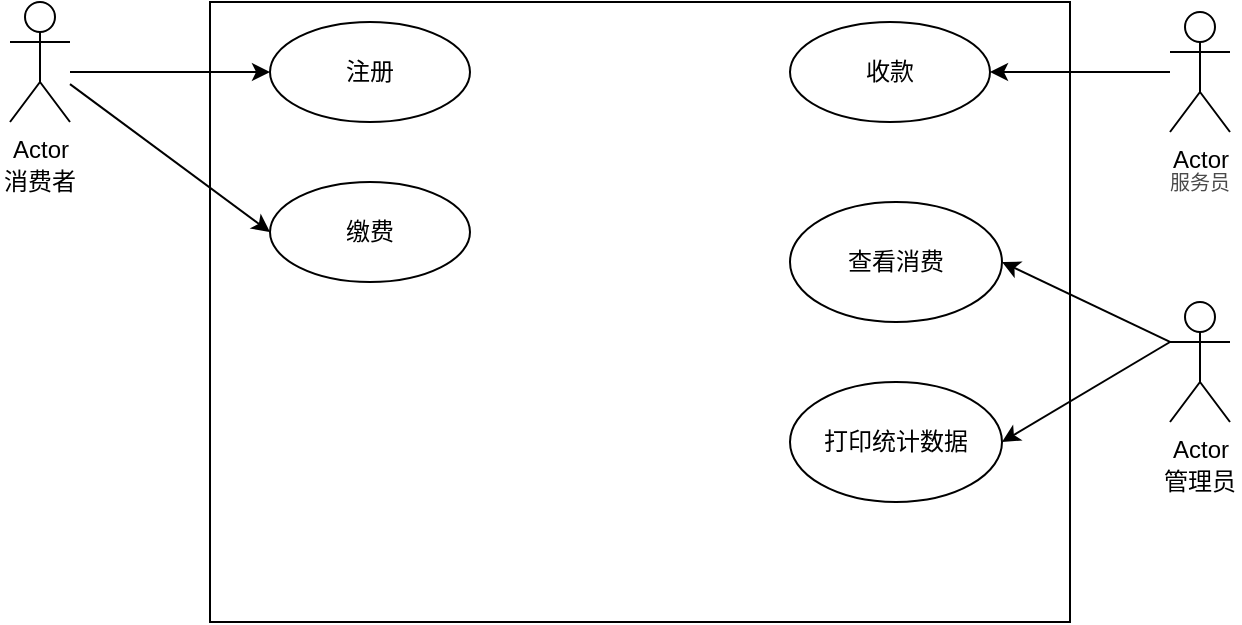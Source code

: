 <mxfile version="14.1.6" type="github">
  <diagram id="XfVUjCH8XnWIoCSjcp4H" name="Page-1">
    <mxGraphModel dx="965" dy="567" grid="1" gridSize="10" guides="1" tooltips="1" connect="1" arrows="1" fold="1" page="1" pageScale="1" pageWidth="827" pageHeight="1169" math="0" shadow="0">
      <root>
        <mxCell id="0" />
        <mxCell id="1" parent="0" />
        <mxCell id="47QJnPr3sgVHy5tQKSWY-4" value="" style="whiteSpace=wrap;html=1;verticalAlign=top;" vertex="1" parent="1">
          <mxGeometry x="180" y="60" width="430" height="310" as="geometry" />
        </mxCell>
        <mxCell id="47QJnPr3sgVHy5tQKSWY-5" value="" style="edgeStyle=orthogonalEdgeStyle;rounded=0;orthogonalLoop=1;jettySize=auto;html=1;entryX=0;entryY=0.5;entryDx=0;entryDy=0;" edge="1" parent="1" source="47QJnPr3sgVHy5tQKSWY-1" target="47QJnPr3sgVHy5tQKSWY-6">
          <mxGeometry relative="1" as="geometry">
            <Array as="points">
              <mxPoint x="150" y="95" />
              <mxPoint x="150" y="95" />
            </Array>
          </mxGeometry>
        </mxCell>
        <object label="Actor" id="47QJnPr3sgVHy5tQKSWY-1">
          <mxCell style="shape=umlActor;verticalLabelPosition=bottom;verticalAlign=top;html=1;outlineConnect=0;" vertex="1" parent="1">
            <mxGeometry x="80" y="60" width="30" height="60" as="geometry" />
          </mxCell>
        </object>
        <mxCell id="47QJnPr3sgVHy5tQKSWY-6" value="注册" style="ellipse;whiteSpace=wrap;html=1;" vertex="1" parent="1">
          <mxGeometry x="210" y="70" width="100" height="50" as="geometry" />
        </mxCell>
        <mxCell id="47QJnPr3sgVHy5tQKSWY-7" value="缴费" style="ellipse;whiteSpace=wrap;html=1;" vertex="1" parent="1">
          <mxGeometry x="210" y="150" width="100" height="50" as="geometry" />
        </mxCell>
        <mxCell id="47QJnPr3sgVHy5tQKSWY-8" value="" style="endArrow=classic;html=1;entryX=0;entryY=0.5;entryDx=0;entryDy=0;" edge="1" parent="1" source="47QJnPr3sgVHy5tQKSWY-1" target="47QJnPr3sgVHy5tQKSWY-7">
          <mxGeometry width="50" height="50" relative="1" as="geometry">
            <mxPoint x="390" y="320" as="sourcePoint" />
            <mxPoint x="440" y="270" as="targetPoint" />
          </mxGeometry>
        </mxCell>
        <mxCell id="47QJnPr3sgVHy5tQKSWY-13" value="" style="edgeStyle=orthogonalEdgeStyle;rounded=0;orthogonalLoop=1;jettySize=auto;html=1;entryX=1;entryY=0.5;entryDx=0;entryDy=0;" edge="1" parent="1" source="47QJnPr3sgVHy5tQKSWY-9" target="47QJnPr3sgVHy5tQKSWY-12">
          <mxGeometry relative="1" as="geometry" />
        </mxCell>
        <mxCell id="47QJnPr3sgVHy5tQKSWY-9" value="Actor" style="shape=umlActor;verticalLabelPosition=bottom;verticalAlign=top;html=1;outlineConnect=0;" vertex="1" parent="1">
          <mxGeometry x="660" y="65" width="30" height="60" as="geometry" />
        </mxCell>
        <mxCell id="47QJnPr3sgVHy5tQKSWY-10" value="消费者" style="text;html=1;strokeColor=none;fillColor=none;align=center;verticalAlign=middle;whiteSpace=wrap;rounded=0;" vertex="1" parent="1">
          <mxGeometry x="75" y="140" width="40" height="20" as="geometry" />
        </mxCell>
        <mxCell id="47QJnPr3sgVHy5tQKSWY-11" value="&lt;div style=&quot;text-align: left&quot;&gt;&lt;font color=&quot;#4a4a4a&quot; face=&quot;PingFang SC, Avenir, Tahoma, Arial, Lantinghei SC, Microsoft Yahei, Hiragino Sans GB, Microsoft Sans Serif, WenQuanYi Micro Hei, Helvetica, sans-serif&quot; style=&quot;font-size: 10px&quot;&gt;&lt;span style=&quot;background-color: rgb(255 , 255 , 255)&quot;&gt;服务员&lt;/span&gt;&lt;/font&gt;&lt;/div&gt;" style="text;html=1;strokeColor=none;fillColor=none;align=center;verticalAlign=middle;whiteSpace=wrap;rounded=0;" vertex="1" parent="1">
          <mxGeometry x="655" y="140" width="40" height="20" as="geometry" />
        </mxCell>
        <mxCell id="47QJnPr3sgVHy5tQKSWY-12" value="收款" style="ellipse;whiteSpace=wrap;html=1;" vertex="1" parent="1">
          <mxGeometry x="470" y="70" width="100" height="50" as="geometry" />
        </mxCell>
        <mxCell id="47QJnPr3sgVHy5tQKSWY-14" value="Actor" style="shape=umlActor;verticalLabelPosition=bottom;verticalAlign=top;html=1;outlineConnect=0;" vertex="1" parent="1">
          <mxGeometry x="660" y="210" width="30" height="60" as="geometry" />
        </mxCell>
        <mxCell id="47QJnPr3sgVHy5tQKSWY-15" value="管理员" style="text;html=1;strokeColor=none;fillColor=none;align=center;verticalAlign=middle;whiteSpace=wrap;rounded=0;" vertex="1" parent="1">
          <mxGeometry x="655" y="290" width="40" height="20" as="geometry" />
        </mxCell>
        <mxCell id="47QJnPr3sgVHy5tQKSWY-16" value="查看消费" style="ellipse;whiteSpace=wrap;html=1;" vertex="1" parent="1">
          <mxGeometry x="470" y="160" width="106" height="60" as="geometry" />
        </mxCell>
        <mxCell id="47QJnPr3sgVHy5tQKSWY-17" value="打印统计数据" style="ellipse;whiteSpace=wrap;html=1;" vertex="1" parent="1">
          <mxGeometry x="470" y="250" width="106" height="60" as="geometry" />
        </mxCell>
        <mxCell id="47QJnPr3sgVHy5tQKSWY-18" value="" style="endArrow=classic;html=1;exitX=0;exitY=0.333;exitDx=0;exitDy=0;exitPerimeter=0;entryX=1;entryY=0.5;entryDx=0;entryDy=0;" edge="1" parent="1" source="47QJnPr3sgVHy5tQKSWY-14" target="47QJnPr3sgVHy5tQKSWY-16">
          <mxGeometry width="50" height="50" relative="1" as="geometry">
            <mxPoint x="390" y="320" as="sourcePoint" />
            <mxPoint x="440" y="270" as="targetPoint" />
          </mxGeometry>
        </mxCell>
        <mxCell id="47QJnPr3sgVHy5tQKSWY-19" value="" style="endArrow=classic;html=1;entryX=1;entryY=0.5;entryDx=0;entryDy=0;" edge="1" parent="1" target="47QJnPr3sgVHy5tQKSWY-17">
          <mxGeometry width="50" height="50" relative="1" as="geometry">
            <mxPoint x="660" y="230" as="sourcePoint" />
            <mxPoint x="440" y="270" as="targetPoint" />
          </mxGeometry>
        </mxCell>
      </root>
    </mxGraphModel>
  </diagram>
</mxfile>
